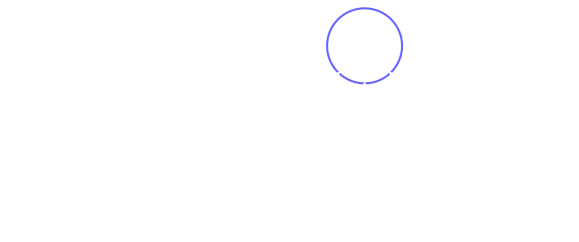 digraph {
    graph [
        bgcolor="#00000000",
        rankdir=BT,
        ];
    node [color=white, fontcolor="#FFFFFF"];
    edge [color=white];

    w [shape=box];
    x [shape=box];
    y [shape=box];
    z [shape=box];
    f1 [label="f", shape=circle];
    f2 [label="f", shape=circle, color="#6666FFFF"];

    w -> f1;
    x -> f2;
    y -> f2;
    z -> f2;
}
